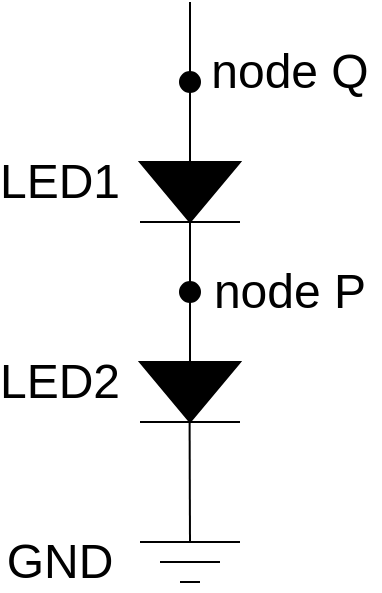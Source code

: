 <mxfile version="13.5.7" type="device"><diagram id="qsxoNs9yBSmxqdu7AKTg" name="Page-1"><mxGraphModel dx="652" dy="1648" grid="1" gridSize="10" guides="1" tooltips="1" connect="1" arrows="1" fold="1" page="1" pageScale="1" pageWidth="850" pageHeight="1100" math="0" shadow="0"><root><mxCell id="0"/><mxCell id="1" parent="0"/><mxCell id="FtVsqEqu-Hx8vADtF1lz-6" value="" style="triangle;whiteSpace=wrap;html=1;direction=south;fillColor=#000000;" vertex="1" parent="1"><mxGeometry x="310" y="-100" width="50" height="30" as="geometry"/></mxCell><mxCell id="FtVsqEqu-Hx8vADtF1lz-7" value="" style="endArrow=none;html=1;" edge="1" parent="1"><mxGeometry width="50" height="50" relative="1" as="geometry"><mxPoint x="360" y="-70" as="sourcePoint"/><mxPoint x="310" y="-70" as="targetPoint"/></mxGeometry></mxCell><mxCell id="FtVsqEqu-Hx8vADtF1lz-8" value="" style="endArrow=none;html=1;entryX=0;entryY=0.5;entryDx=0;entryDy=0;" edge="1" parent="1" source="FtVsqEqu-Hx8vADtF1lz-20" target="FtVsqEqu-Hx8vADtF1lz-6"><mxGeometry width="50" height="50" relative="1" as="geometry"><mxPoint x="335" y="-170" as="sourcePoint"/><mxPoint x="380" y="-90" as="targetPoint"/></mxGeometry></mxCell><mxCell id="FtVsqEqu-Hx8vADtF1lz-9" value="" style="triangle;whiteSpace=wrap;html=1;direction=south;fillColor=#000000;" vertex="1" parent="1"><mxGeometry x="310" width="50" height="30" as="geometry"/></mxCell><mxCell id="FtVsqEqu-Hx8vADtF1lz-10" value="" style="endArrow=none;html=1;" edge="1" parent="1"><mxGeometry width="50" height="50" relative="1" as="geometry"><mxPoint x="360" y="30" as="sourcePoint"/><mxPoint x="310" y="30" as="targetPoint"/></mxGeometry></mxCell><mxCell id="FtVsqEqu-Hx8vADtF1lz-11" value="" style="endArrow=none;html=1;entryX=0;entryY=0.5;entryDx=0;entryDy=0;" edge="1" parent="1" target="FtVsqEqu-Hx8vADtF1lz-9" source="FtVsqEqu-Hx8vADtF1lz-22"><mxGeometry width="50" height="50" relative="1" as="geometry"><mxPoint x="335" y="-70" as="sourcePoint"/><mxPoint x="380" y="10" as="targetPoint"/></mxGeometry></mxCell><mxCell id="FtVsqEqu-Hx8vADtF1lz-13" value="" style="endArrow=none;html=1;" edge="1" parent="1"><mxGeometry width="50" height="50" relative="1" as="geometry"><mxPoint x="334.8" y="30" as="sourcePoint"/><mxPoint x="335" y="90" as="targetPoint"/></mxGeometry></mxCell><mxCell id="FtVsqEqu-Hx8vADtF1lz-15" value="" style="endArrow=none;html=1;" edge="1" parent="1"><mxGeometry width="50" height="50" relative="1" as="geometry"><mxPoint x="320" y="100" as="sourcePoint"/><mxPoint x="350" y="100" as="targetPoint"/></mxGeometry></mxCell><mxCell id="FtVsqEqu-Hx8vADtF1lz-16" value="" style="endArrow=none;html=1;" edge="1" parent="1"><mxGeometry width="50" height="50" relative="1" as="geometry"><mxPoint x="330" y="110" as="sourcePoint"/><mxPoint x="340" y="110" as="targetPoint"/></mxGeometry></mxCell><mxCell id="FtVsqEqu-Hx8vADtF1lz-17" value="" style="endArrow=none;html=1;" edge="1" parent="1"><mxGeometry width="50" height="50" relative="1" as="geometry"><mxPoint x="360" y="90" as="sourcePoint"/><mxPoint x="310" y="90" as="targetPoint"/></mxGeometry></mxCell><mxCell id="FtVsqEqu-Hx8vADtF1lz-18" value="&lt;font style=&quot;font-size: 24px&quot;&gt;GND&lt;/font&gt;" style="text;html=1;strokeColor=none;fillColor=none;align=center;verticalAlign=middle;whiteSpace=wrap;rounded=0;" vertex="1" parent="1"><mxGeometry x="250" y="90" width="40" height="20" as="geometry"/></mxCell><mxCell id="FtVsqEqu-Hx8vADtF1lz-19" value="&lt;font style=&quot;font-size: 24px&quot;&gt;node Q&lt;/font&gt;" style="text;html=1;strokeColor=none;fillColor=none;align=center;verticalAlign=middle;whiteSpace=wrap;rounded=0;" vertex="1" parent="1"><mxGeometry x="340" y="-155" width="90" height="20" as="geometry"/></mxCell><mxCell id="FtVsqEqu-Hx8vADtF1lz-20" value="" style="ellipse;whiteSpace=wrap;html=1;aspect=fixed;fillColor=#000000;" vertex="1" parent="1"><mxGeometry x="330" y="-145" width="10" height="10" as="geometry"/></mxCell><mxCell id="FtVsqEqu-Hx8vADtF1lz-21" value="" style="endArrow=none;html=1;entryX=0.5;entryY=0;entryDx=0;entryDy=0;" edge="1" parent="1" target="FtVsqEqu-Hx8vADtF1lz-20"><mxGeometry width="50" height="50" relative="1" as="geometry"><mxPoint x="335" y="-180" as="sourcePoint"/><mxPoint x="335" y="-100" as="targetPoint"/></mxGeometry></mxCell><mxCell id="FtVsqEqu-Hx8vADtF1lz-22" value="" style="ellipse;whiteSpace=wrap;html=1;aspect=fixed;fillColor=#000000;" vertex="1" parent="1"><mxGeometry x="330" y="-40" width="10" height="10" as="geometry"/></mxCell><mxCell id="FtVsqEqu-Hx8vADtF1lz-23" value="" style="endArrow=none;html=1;entryX=0.5;entryY=0;entryDx=0;entryDy=0;" edge="1" parent="1" target="FtVsqEqu-Hx8vADtF1lz-22"><mxGeometry width="50" height="50" relative="1" as="geometry"><mxPoint x="335" y="-70" as="sourcePoint"/><mxPoint x="335" as="targetPoint"/></mxGeometry></mxCell><mxCell id="FtVsqEqu-Hx8vADtF1lz-24" value="&lt;font style=&quot;font-size: 24px&quot;&gt;node P&lt;/font&gt;" style="text;html=1;strokeColor=none;fillColor=none;align=center;verticalAlign=middle;whiteSpace=wrap;rounded=0;" vertex="1" parent="1"><mxGeometry x="340" y="-45" width="90" height="20" as="geometry"/></mxCell><mxCell id="FtVsqEqu-Hx8vADtF1lz-26" value="&lt;font style=&quot;font-size: 24px&quot;&gt;LED1&lt;/font&gt;" style="text;html=1;strokeColor=none;fillColor=none;align=center;verticalAlign=middle;whiteSpace=wrap;rounded=0;" vertex="1" parent="1"><mxGeometry x="250" y="-100" width="40" height="20" as="geometry"/></mxCell><mxCell id="FtVsqEqu-Hx8vADtF1lz-27" value="&lt;font style=&quot;font-size: 24px&quot;&gt;LED2&lt;/font&gt;" style="text;html=1;strokeColor=none;fillColor=none;align=center;verticalAlign=middle;whiteSpace=wrap;rounded=0;" vertex="1" parent="1"><mxGeometry x="250" width="40" height="20" as="geometry"/></mxCell></root></mxGraphModel></diagram></mxfile>